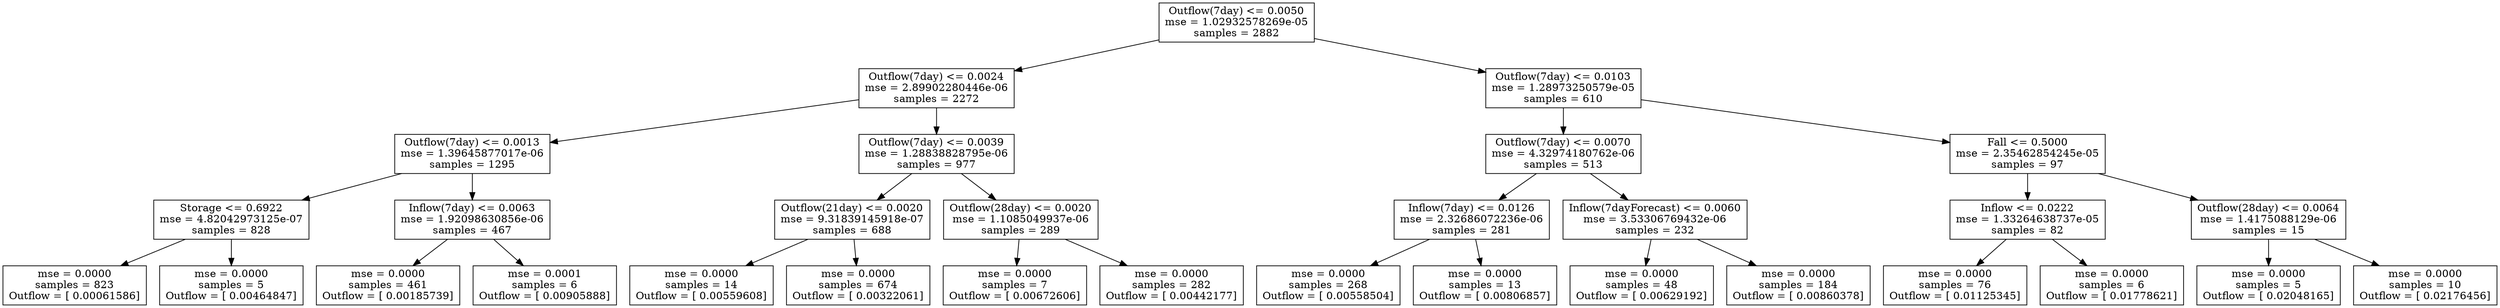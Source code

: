 digraph Tree {
0 [label="Outflow(7day) <= 0.0050\nmse = 1.02932578269e-05\nsamples = 2882", shape="box"] ;
1 [label="Outflow(7day) <= 0.0024\nmse = 2.89902280446e-06\nsamples = 2272", shape="box"] ;
0 -> 1 ;
2 [label="Outflow(7day) <= 0.0013\nmse = 1.39645877017e-06\nsamples = 1295", shape="box"] ;
1 -> 2 ;
3 [label="Storage <= 0.6922\nmse = 4.82042973125e-07\nsamples = 828", shape="box"] ;
2 -> 3 ;
4 [label="mse = 0.0000\nsamples = 823\nOutflow = [ 0.00061586]", shape="box"] ;
3 -> 4 ;
5 [label="mse = 0.0000\nsamples = 5\nOutflow = [ 0.00464847]", shape="box"] ;
3 -> 5 ;
6 [label="Inflow(7day) <= 0.0063\nmse = 1.92098630856e-06\nsamples = 467", shape="box"] ;
2 -> 6 ;
7 [label="mse = 0.0000\nsamples = 461\nOutflow = [ 0.00185739]", shape="box"] ;
6 -> 7 ;
8 [label="mse = 0.0001\nsamples = 6\nOutflow = [ 0.00905888]", shape="box"] ;
6 -> 8 ;
9 [label="Outflow(7day) <= 0.0039\nmse = 1.28838828795e-06\nsamples = 977", shape="box"] ;
1 -> 9 ;
10 [label="Outflow(21day) <= 0.0020\nmse = 9.31839145918e-07\nsamples = 688", shape="box"] ;
9 -> 10 ;
11 [label="mse = 0.0000\nsamples = 14\nOutflow = [ 0.00559608]", shape="box"] ;
10 -> 11 ;
12 [label="mse = 0.0000\nsamples = 674\nOutflow = [ 0.00322061]", shape="box"] ;
10 -> 12 ;
13 [label="Outflow(28day) <= 0.0020\nmse = 1.1085049937e-06\nsamples = 289", shape="box"] ;
9 -> 13 ;
14 [label="mse = 0.0000\nsamples = 7\nOutflow = [ 0.00672606]", shape="box"] ;
13 -> 14 ;
15 [label="mse = 0.0000\nsamples = 282\nOutflow = [ 0.00442177]", shape="box"] ;
13 -> 15 ;
16 [label="Outflow(7day) <= 0.0103\nmse = 1.28973250579e-05\nsamples = 610", shape="box"] ;
0 -> 16 ;
17 [label="Outflow(7day) <= 0.0070\nmse = 4.32974180762e-06\nsamples = 513", shape="box"] ;
16 -> 17 ;
18 [label="Inflow(7day) <= 0.0126\nmse = 2.32686072236e-06\nsamples = 281", shape="box"] ;
17 -> 18 ;
19 [label="mse = 0.0000\nsamples = 268\nOutflow = [ 0.00558504]", shape="box"] ;
18 -> 19 ;
20 [label="mse = 0.0000\nsamples = 13\nOutflow = [ 0.00806857]", shape="box"] ;
18 -> 20 ;
21 [label="Inflow(7dayForecast) <= 0.0060\nmse = 3.53306769432e-06\nsamples = 232", shape="box"] ;
17 -> 21 ;
22 [label="mse = 0.0000\nsamples = 48\nOutflow = [ 0.00629192]", shape="box"] ;
21 -> 22 ;
23 [label="mse = 0.0000\nsamples = 184\nOutflow = [ 0.00860378]", shape="box"] ;
21 -> 23 ;
24 [label="Fall <= 0.5000\nmse = 2.35462854245e-05\nsamples = 97", shape="box"] ;
16 -> 24 ;
25 [label="Inflow <= 0.0222\nmse = 1.33264638737e-05\nsamples = 82", shape="box"] ;
24 -> 25 ;
26 [label="mse = 0.0000\nsamples = 76\nOutflow = [ 0.01125345]", shape="box"] ;
25 -> 26 ;
27 [label="mse = 0.0000\nsamples = 6\nOutflow = [ 0.01778621]", shape="box"] ;
25 -> 27 ;
28 [label="Outflow(28day) <= 0.0064\nmse = 1.4175088129e-06\nsamples = 15", shape="box"] ;
24 -> 28 ;
29 [label="mse = 0.0000\nsamples = 5\nOutflow = [ 0.02048165]", shape="box"] ;
28 -> 29 ;
30 [label="mse = 0.0000\nsamples = 10\nOutflow = [ 0.02176456]", shape="box"] ;
28 -> 30 ;
}